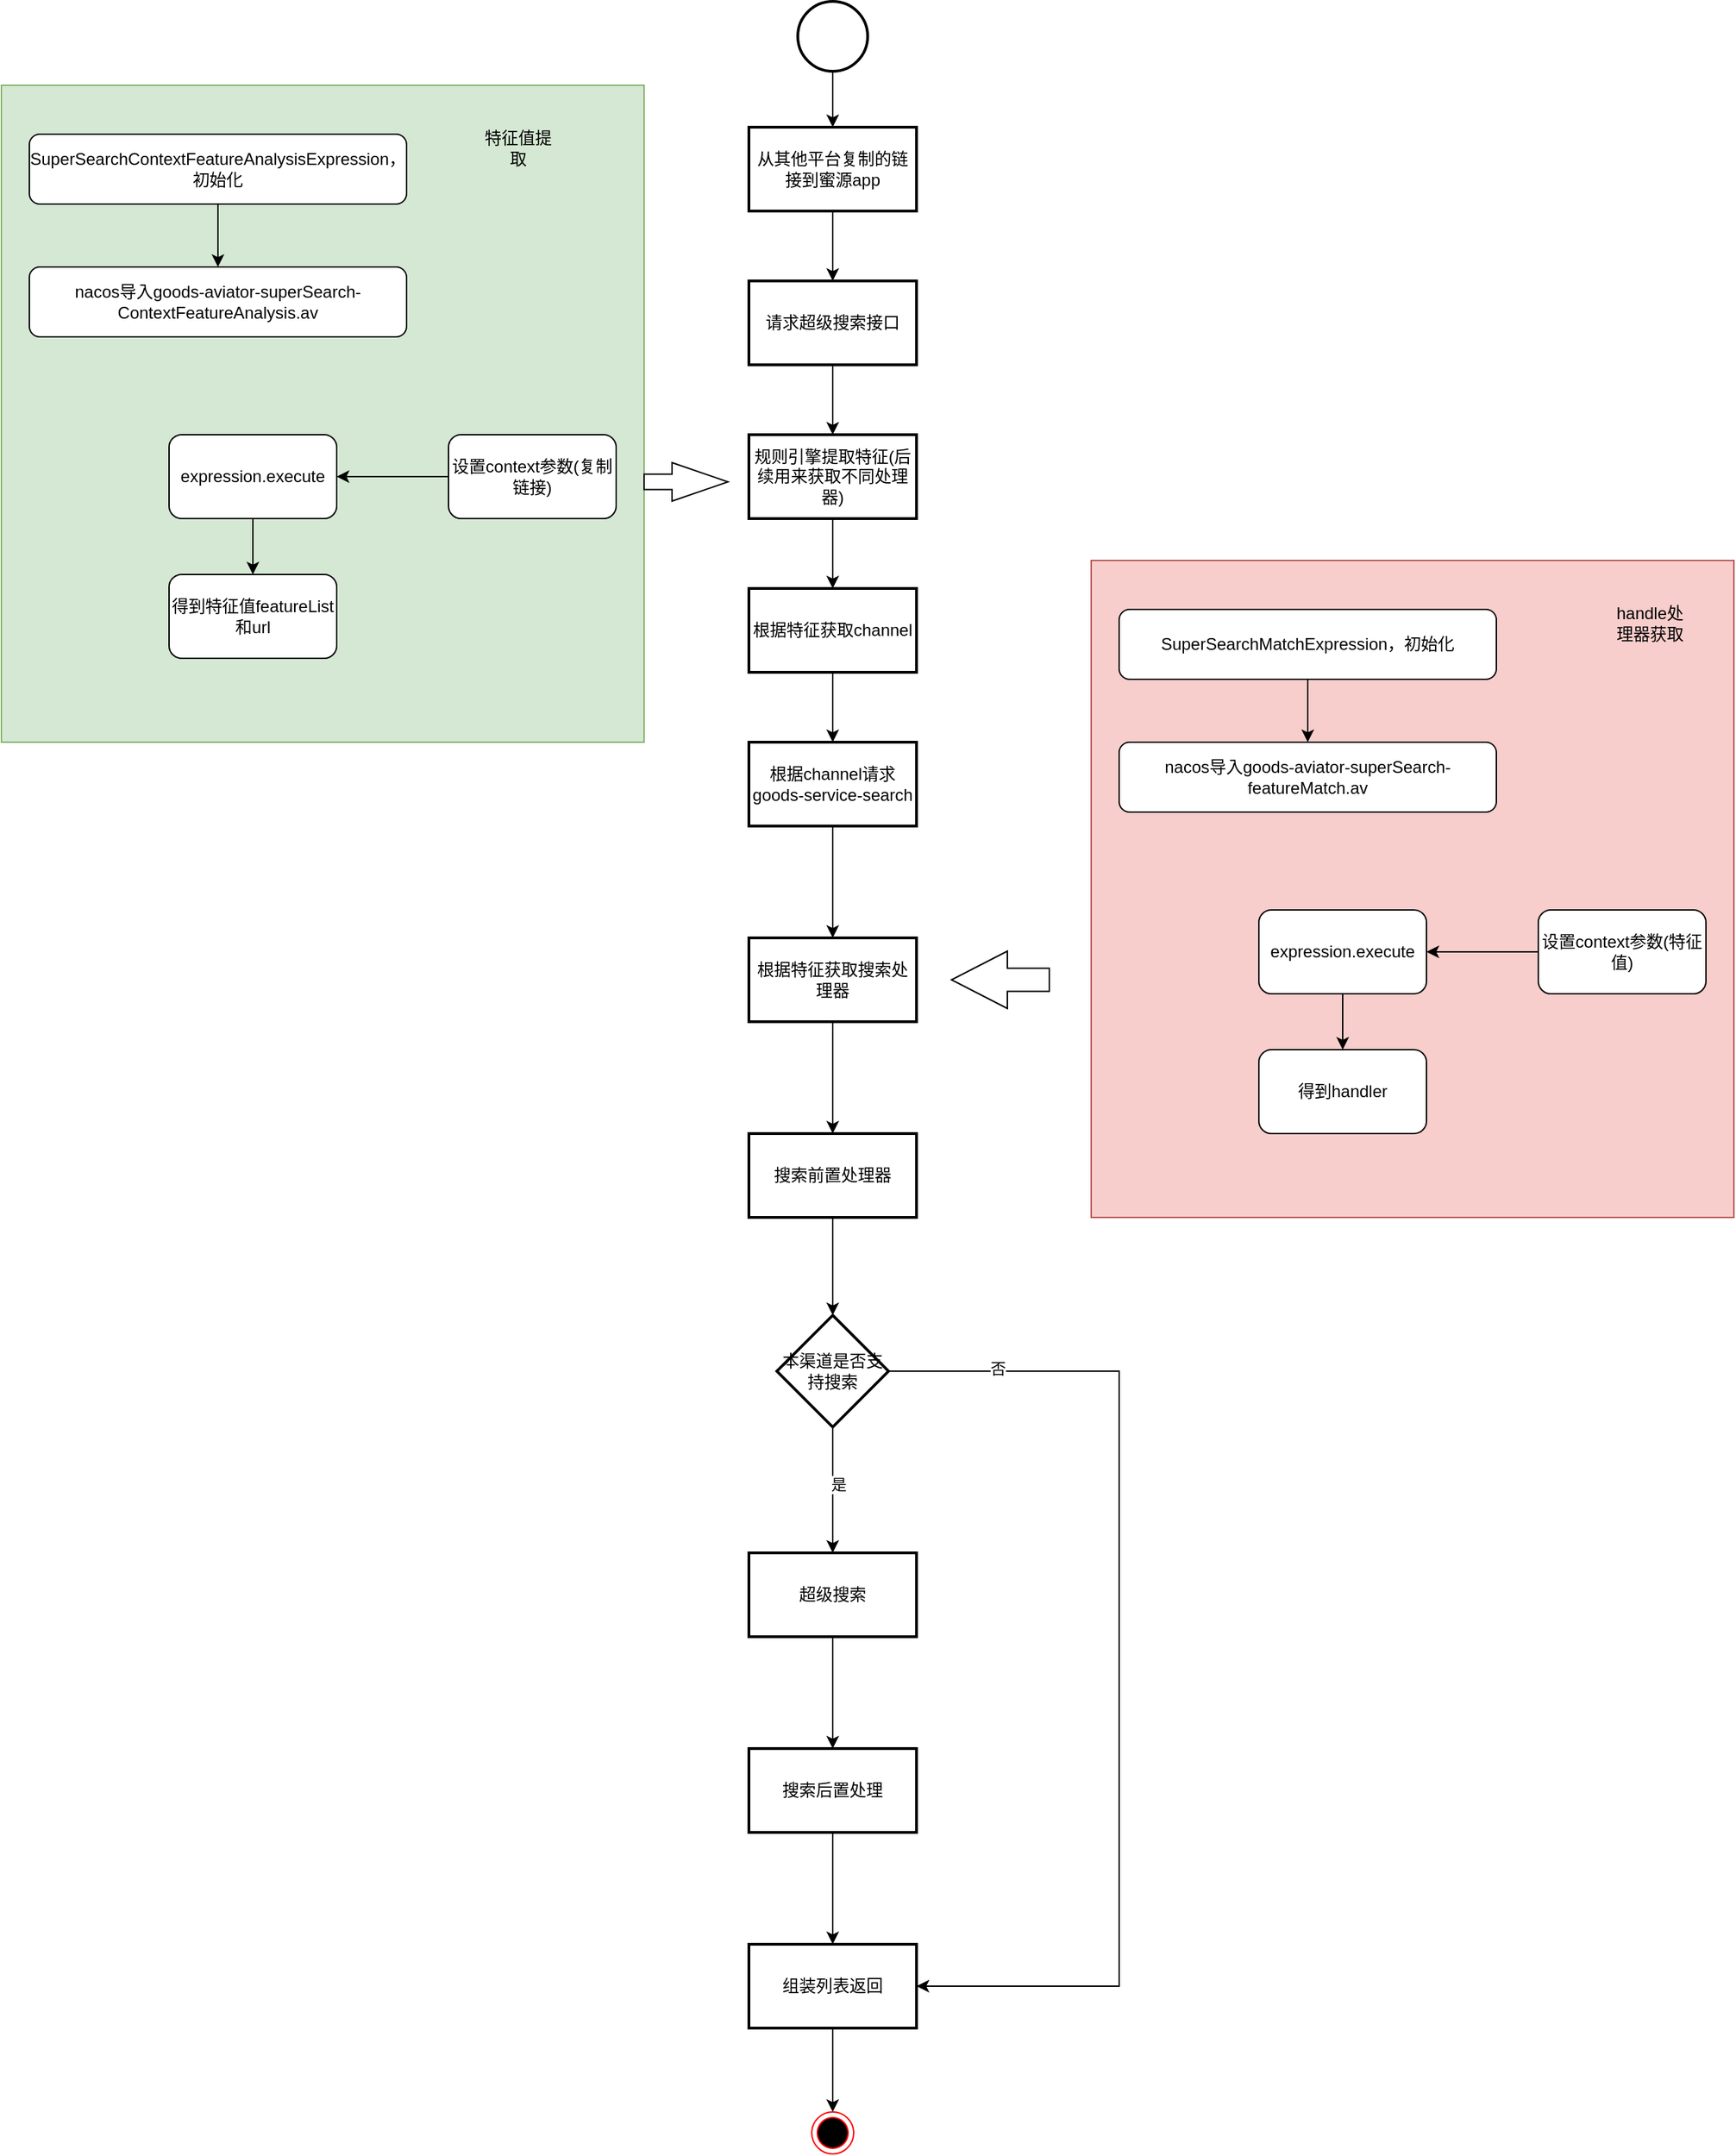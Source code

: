<mxfile version="24.0.3" type="github">
  <diagram name="第 1 页" id="Bj6_he6a6NiB_tpM2p7G">
    <mxGraphModel dx="2110" dy="829" grid="1" gridSize="10" guides="1" tooltips="1" connect="1" arrows="1" fold="1" page="1" pageScale="1" pageWidth="827" pageHeight="1169" math="0" shadow="0">
      <root>
        <mxCell id="0" />
        <mxCell id="1" parent="0" />
        <mxCell id="ZR2oZnLHFTLPa50n_OUC-3" value="" style="edgeStyle=orthogonalEdgeStyle;rounded=0;orthogonalLoop=1;jettySize=auto;html=1;" edge="1" parent="1" source="ZR2oZnLHFTLPa50n_OUC-1" target="ZR2oZnLHFTLPa50n_OUC-2">
          <mxGeometry relative="1" as="geometry" />
        </mxCell>
        <mxCell id="ZR2oZnLHFTLPa50n_OUC-1" value="" style="strokeWidth=2;html=1;shape=mxgraph.flowchart.start_2;whiteSpace=wrap;" vertex="1" parent="1">
          <mxGeometry x="340" y="20" width="50" height="50" as="geometry" />
        </mxCell>
        <mxCell id="ZR2oZnLHFTLPa50n_OUC-5" value="" style="edgeStyle=orthogonalEdgeStyle;rounded=0;orthogonalLoop=1;jettySize=auto;html=1;" edge="1" parent="1" source="ZR2oZnLHFTLPa50n_OUC-2" target="ZR2oZnLHFTLPa50n_OUC-4">
          <mxGeometry relative="1" as="geometry" />
        </mxCell>
        <mxCell id="ZR2oZnLHFTLPa50n_OUC-2" value="从其他平台复制的链接到蜜源app" style="whiteSpace=wrap;html=1;strokeWidth=2;" vertex="1" parent="1">
          <mxGeometry x="305" y="110" width="120" height="60" as="geometry" />
        </mxCell>
        <mxCell id="ZR2oZnLHFTLPa50n_OUC-8" value="" style="edgeStyle=orthogonalEdgeStyle;rounded=0;orthogonalLoop=1;jettySize=auto;html=1;" edge="1" parent="1" source="ZR2oZnLHFTLPa50n_OUC-4" target="ZR2oZnLHFTLPa50n_OUC-7">
          <mxGeometry relative="1" as="geometry" />
        </mxCell>
        <mxCell id="ZR2oZnLHFTLPa50n_OUC-4" value="请求超级搜索接口" style="whiteSpace=wrap;html=1;strokeWidth=2;" vertex="1" parent="1">
          <mxGeometry x="305" y="220" width="120" height="60" as="geometry" />
        </mxCell>
        <mxCell id="ZR2oZnLHFTLPa50n_OUC-21" value="" style="edgeStyle=orthogonalEdgeStyle;rounded=0;orthogonalLoop=1;jettySize=auto;html=1;" edge="1" parent="1" source="ZR2oZnLHFTLPa50n_OUC-7" target="ZR2oZnLHFTLPa50n_OUC-20">
          <mxGeometry relative="1" as="geometry" />
        </mxCell>
        <mxCell id="ZR2oZnLHFTLPa50n_OUC-7" value="规则引擎提取特征(后续用来获取不同处理器)" style="whiteSpace=wrap;html=1;strokeWidth=2;" vertex="1" parent="1">
          <mxGeometry x="305" y="330" width="120" height="60" as="geometry" />
        </mxCell>
        <mxCell id="ZR2oZnLHFTLPa50n_OUC-9" value="" style="rounded=0;whiteSpace=wrap;html=1;fillColor=#d5e8d4;strokeColor=#82b366;" vertex="1" parent="1">
          <mxGeometry x="-230" y="80" width="460" height="470" as="geometry" />
        </mxCell>
        <mxCell id="ZR2oZnLHFTLPa50n_OUC-13" value="" style="edgeStyle=orthogonalEdgeStyle;rounded=0;orthogonalLoop=1;jettySize=auto;html=1;" edge="1" parent="1" source="ZR2oZnLHFTLPa50n_OUC-11" target="ZR2oZnLHFTLPa50n_OUC-12">
          <mxGeometry relative="1" as="geometry" />
        </mxCell>
        <mxCell id="ZR2oZnLHFTLPa50n_OUC-11" value="SuperSearchContextFeatureAnalysisExpression，初始化" style="rounded=1;whiteSpace=wrap;html=1;" vertex="1" parent="1">
          <mxGeometry x="-210" y="115" width="270" height="50" as="geometry" />
        </mxCell>
        <mxCell id="ZR2oZnLHFTLPa50n_OUC-12" value="nacos导入goods-aviator-superSearch-ContextFeatureAnalysis.av" style="rounded=1;whiteSpace=wrap;html=1;" vertex="1" parent="1">
          <mxGeometry x="-210" y="210" width="270" height="50" as="geometry" />
        </mxCell>
        <mxCell id="ZR2oZnLHFTLPa50n_OUC-17" value="" style="edgeStyle=orthogonalEdgeStyle;rounded=0;orthogonalLoop=1;jettySize=auto;html=1;" edge="1" parent="1" source="ZR2oZnLHFTLPa50n_OUC-14" target="ZR2oZnLHFTLPa50n_OUC-16">
          <mxGeometry relative="1" as="geometry" />
        </mxCell>
        <mxCell id="ZR2oZnLHFTLPa50n_OUC-14" value="设置context参数(复制链接)" style="rounded=1;whiteSpace=wrap;html=1;" vertex="1" parent="1">
          <mxGeometry x="90" y="330" width="120" height="60" as="geometry" />
        </mxCell>
        <mxCell id="ZR2oZnLHFTLPa50n_OUC-15" value="" style="html=1;shadow=0;dashed=0;align=center;verticalAlign=middle;shape=mxgraph.arrows2.arrow;dy=0.6;dx=40;notch=0;" vertex="1" parent="1">
          <mxGeometry x="230" y="350" width="60" height="27.5" as="geometry" />
        </mxCell>
        <mxCell id="ZR2oZnLHFTLPa50n_OUC-19" value="" style="edgeStyle=orthogonalEdgeStyle;rounded=0;orthogonalLoop=1;jettySize=auto;html=1;" edge="1" parent="1" source="ZR2oZnLHFTLPa50n_OUC-16" target="ZR2oZnLHFTLPa50n_OUC-18">
          <mxGeometry relative="1" as="geometry" />
        </mxCell>
        <mxCell id="ZR2oZnLHFTLPa50n_OUC-16" value="expression.execute" style="whiteSpace=wrap;html=1;rounded=1;" vertex="1" parent="1">
          <mxGeometry x="-110" y="330" width="120" height="60" as="geometry" />
        </mxCell>
        <mxCell id="ZR2oZnLHFTLPa50n_OUC-18" value="得到特征值featureList和url" style="whiteSpace=wrap;html=1;rounded=1;" vertex="1" parent="1">
          <mxGeometry x="-110" y="430" width="120" height="60" as="geometry" />
        </mxCell>
        <mxCell id="ZR2oZnLHFTLPa50n_OUC-23" value="" style="edgeStyle=orthogonalEdgeStyle;rounded=0;orthogonalLoop=1;jettySize=auto;html=1;" edge="1" parent="1" source="ZR2oZnLHFTLPa50n_OUC-20" target="ZR2oZnLHFTLPa50n_OUC-22">
          <mxGeometry relative="1" as="geometry" />
        </mxCell>
        <mxCell id="ZR2oZnLHFTLPa50n_OUC-20" value="根据特征获取channel" style="whiteSpace=wrap;html=1;strokeWidth=2;" vertex="1" parent="1">
          <mxGeometry x="305" y="440" width="120" height="60" as="geometry" />
        </mxCell>
        <mxCell id="ZR2oZnLHFTLPa50n_OUC-40" value="" style="edgeStyle=orthogonalEdgeStyle;rounded=0;orthogonalLoop=1;jettySize=auto;html=1;" edge="1" parent="1" source="ZR2oZnLHFTLPa50n_OUC-22" target="ZR2oZnLHFTLPa50n_OUC-39">
          <mxGeometry relative="1" as="geometry" />
        </mxCell>
        <mxCell id="ZR2oZnLHFTLPa50n_OUC-22" value="根据channel请求goods-service-search" style="whiteSpace=wrap;html=1;strokeWidth=2;" vertex="1" parent="1">
          <mxGeometry x="305" y="550" width="120" height="60" as="geometry" />
        </mxCell>
        <mxCell id="ZR2oZnLHFTLPa50n_OUC-27" value="" style="rounded=0;whiteSpace=wrap;html=1;fillColor=#f8cecc;strokeColor=#b85450;" vertex="1" parent="1">
          <mxGeometry x="550" y="420" width="460" height="470" as="geometry" />
        </mxCell>
        <mxCell id="ZR2oZnLHFTLPa50n_OUC-28" value="" style="edgeStyle=orthogonalEdgeStyle;rounded=0;orthogonalLoop=1;jettySize=auto;html=1;" edge="1" parent="1" source="ZR2oZnLHFTLPa50n_OUC-29" target="ZR2oZnLHFTLPa50n_OUC-30">
          <mxGeometry relative="1" as="geometry" />
        </mxCell>
        <mxCell id="ZR2oZnLHFTLPa50n_OUC-29" value="SuperSearchMatchExpression，初始化" style="rounded=1;whiteSpace=wrap;html=1;" vertex="1" parent="1">
          <mxGeometry x="570" y="455" width="270" height="50" as="geometry" />
        </mxCell>
        <mxCell id="ZR2oZnLHFTLPa50n_OUC-30" value="nacos导入goods-aviator-superSearch-featureMatch.av" style="rounded=1;whiteSpace=wrap;html=1;" vertex="1" parent="1">
          <mxGeometry x="570" y="550" width="270" height="50" as="geometry" />
        </mxCell>
        <mxCell id="ZR2oZnLHFTLPa50n_OUC-31" value="" style="edgeStyle=orthogonalEdgeStyle;rounded=0;orthogonalLoop=1;jettySize=auto;html=1;" edge="1" parent="1" source="ZR2oZnLHFTLPa50n_OUC-32" target="ZR2oZnLHFTLPa50n_OUC-34">
          <mxGeometry relative="1" as="geometry" />
        </mxCell>
        <mxCell id="ZR2oZnLHFTLPa50n_OUC-32" value="设置context参数(特征值)" style="rounded=1;whiteSpace=wrap;html=1;" vertex="1" parent="1">
          <mxGeometry x="870" y="670" width="120" height="60" as="geometry" />
        </mxCell>
        <mxCell id="ZR2oZnLHFTLPa50n_OUC-33" value="" style="edgeStyle=orthogonalEdgeStyle;rounded=0;orthogonalLoop=1;jettySize=auto;html=1;" edge="1" parent="1" source="ZR2oZnLHFTLPa50n_OUC-34" target="ZR2oZnLHFTLPa50n_OUC-35">
          <mxGeometry relative="1" as="geometry" />
        </mxCell>
        <mxCell id="ZR2oZnLHFTLPa50n_OUC-34" value="expression.execute" style="whiteSpace=wrap;html=1;rounded=1;" vertex="1" parent="1">
          <mxGeometry x="670" y="670" width="120" height="60" as="geometry" />
        </mxCell>
        <mxCell id="ZR2oZnLHFTLPa50n_OUC-35" value="得到handler" style="whiteSpace=wrap;html=1;rounded=1;" vertex="1" parent="1">
          <mxGeometry x="670" y="770" width="120" height="60" as="geometry" />
        </mxCell>
        <mxCell id="ZR2oZnLHFTLPa50n_OUC-36" value="特征值提取" style="text;html=1;align=center;verticalAlign=middle;whiteSpace=wrap;rounded=0;" vertex="1" parent="1">
          <mxGeometry x="110" y="110" width="60" height="30" as="geometry" />
        </mxCell>
        <mxCell id="ZR2oZnLHFTLPa50n_OUC-37" value="handle处理器获取" style="text;html=1;align=center;verticalAlign=middle;whiteSpace=wrap;rounded=0;" vertex="1" parent="1">
          <mxGeometry x="920" y="450" width="60" height="30" as="geometry" />
        </mxCell>
        <mxCell id="ZR2oZnLHFTLPa50n_OUC-38" value="" style="html=1;shadow=0;dashed=0;align=center;verticalAlign=middle;shape=mxgraph.arrows2.arrow;dy=0.6;dx=40;flipH=1;notch=0;" vertex="1" parent="1">
          <mxGeometry x="450" y="699.5" width="70" height="41" as="geometry" />
        </mxCell>
        <mxCell id="ZR2oZnLHFTLPa50n_OUC-42" value="" style="edgeStyle=orthogonalEdgeStyle;rounded=0;orthogonalLoop=1;jettySize=auto;html=1;" edge="1" parent="1" source="ZR2oZnLHFTLPa50n_OUC-39" target="ZR2oZnLHFTLPa50n_OUC-41">
          <mxGeometry relative="1" as="geometry" />
        </mxCell>
        <mxCell id="ZR2oZnLHFTLPa50n_OUC-39" value="根据特征获取搜索处理器" style="whiteSpace=wrap;html=1;strokeWidth=2;" vertex="1" parent="1">
          <mxGeometry x="305" y="690" width="120" height="60" as="geometry" />
        </mxCell>
        <mxCell id="ZR2oZnLHFTLPa50n_OUC-46" value="" style="edgeStyle=orthogonalEdgeStyle;rounded=0;orthogonalLoop=1;jettySize=auto;html=1;" edge="1" parent="1" source="ZR2oZnLHFTLPa50n_OUC-41" target="ZR2oZnLHFTLPa50n_OUC-45">
          <mxGeometry relative="1" as="geometry" />
        </mxCell>
        <mxCell id="ZR2oZnLHFTLPa50n_OUC-41" value="搜索前置处理器" style="whiteSpace=wrap;html=1;strokeWidth=2;" vertex="1" parent="1">
          <mxGeometry x="305" y="830" width="120" height="60" as="geometry" />
        </mxCell>
        <mxCell id="ZR2oZnLHFTLPa50n_OUC-48" value="" style="edgeStyle=orthogonalEdgeStyle;rounded=0;orthogonalLoop=1;jettySize=auto;html=1;" edge="1" parent="1" source="ZR2oZnLHFTLPa50n_OUC-45" target="ZR2oZnLHFTLPa50n_OUC-47">
          <mxGeometry relative="1" as="geometry" />
        </mxCell>
        <mxCell id="ZR2oZnLHFTLPa50n_OUC-49" value="是" style="edgeLabel;html=1;align=center;verticalAlign=middle;resizable=0;points=[];" vertex="1" connectable="0" parent="ZR2oZnLHFTLPa50n_OUC-48">
          <mxGeometry x="-0.089" y="4" relative="1" as="geometry">
            <mxPoint as="offset" />
          </mxGeometry>
        </mxCell>
        <mxCell id="ZR2oZnLHFTLPa50n_OUC-54" style="edgeStyle=orthogonalEdgeStyle;rounded=0;orthogonalLoop=1;jettySize=auto;html=1;exitX=1;exitY=0.5;exitDx=0;exitDy=0;entryX=1;entryY=0.5;entryDx=0;entryDy=0;" edge="1" parent="1" source="ZR2oZnLHFTLPa50n_OUC-45" target="ZR2oZnLHFTLPa50n_OUC-52">
          <mxGeometry relative="1" as="geometry">
            <Array as="points">
              <mxPoint x="570" y="1000" />
              <mxPoint x="570" y="1440" />
            </Array>
          </mxGeometry>
        </mxCell>
        <mxCell id="ZR2oZnLHFTLPa50n_OUC-55" value="否" style="edgeLabel;html=1;align=center;verticalAlign=middle;resizable=0;points=[];" vertex="1" connectable="0" parent="ZR2oZnLHFTLPa50n_OUC-54">
          <mxGeometry x="-0.793" y="2" relative="1" as="geometry">
            <mxPoint as="offset" />
          </mxGeometry>
        </mxCell>
        <mxCell id="ZR2oZnLHFTLPa50n_OUC-45" value="本渠道是否支持搜索" style="rhombus;whiteSpace=wrap;html=1;strokeWidth=2;" vertex="1" parent="1">
          <mxGeometry x="325" y="960" width="80" height="80" as="geometry" />
        </mxCell>
        <mxCell id="ZR2oZnLHFTLPa50n_OUC-51" value="" style="edgeStyle=orthogonalEdgeStyle;rounded=0;orthogonalLoop=1;jettySize=auto;html=1;" edge="1" parent="1" source="ZR2oZnLHFTLPa50n_OUC-47" target="ZR2oZnLHFTLPa50n_OUC-50">
          <mxGeometry relative="1" as="geometry" />
        </mxCell>
        <mxCell id="ZR2oZnLHFTLPa50n_OUC-47" value="超级搜索" style="whiteSpace=wrap;html=1;strokeWidth=2;" vertex="1" parent="1">
          <mxGeometry x="305" y="1130" width="120" height="60" as="geometry" />
        </mxCell>
        <mxCell id="ZR2oZnLHFTLPa50n_OUC-53" value="" style="edgeStyle=orthogonalEdgeStyle;rounded=0;orthogonalLoop=1;jettySize=auto;html=1;" edge="1" parent="1" source="ZR2oZnLHFTLPa50n_OUC-50" target="ZR2oZnLHFTLPa50n_OUC-52">
          <mxGeometry relative="1" as="geometry" />
        </mxCell>
        <mxCell id="ZR2oZnLHFTLPa50n_OUC-50" value="搜索后置处理" style="whiteSpace=wrap;html=1;strokeWidth=2;" vertex="1" parent="1">
          <mxGeometry x="305" y="1270" width="120" height="60" as="geometry" />
        </mxCell>
        <mxCell id="ZR2oZnLHFTLPa50n_OUC-57" style="edgeStyle=orthogonalEdgeStyle;rounded=0;orthogonalLoop=1;jettySize=auto;html=1;exitX=0.5;exitY=1;exitDx=0;exitDy=0;" edge="1" parent="1" source="ZR2oZnLHFTLPa50n_OUC-52" target="ZR2oZnLHFTLPa50n_OUC-56">
          <mxGeometry relative="1" as="geometry" />
        </mxCell>
        <mxCell id="ZR2oZnLHFTLPa50n_OUC-52" value="组装列表返回" style="whiteSpace=wrap;html=1;strokeWidth=2;" vertex="1" parent="1">
          <mxGeometry x="305" y="1410" width="120" height="60" as="geometry" />
        </mxCell>
        <mxCell id="ZR2oZnLHFTLPa50n_OUC-56" value="" style="ellipse;html=1;shape=endState;fillColor=#000000;strokeColor=#ff0000;" vertex="1" parent="1">
          <mxGeometry x="350" y="1530" width="30" height="30" as="geometry" />
        </mxCell>
      </root>
    </mxGraphModel>
  </diagram>
</mxfile>
